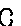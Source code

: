 % Schriftform G
% sekeletonHeight = 6
% skeletonWidth = 2
% radius = 1 (sekeletonWidth * .5)
% overshoot = .1
% arriveAngle = 0 / 90

% pair curvecut;

width = 6; % Width of the c-skeleton
height = 6; % Height of the c-skeleton

radius = width * (1/2); % Curveradius is half of the width of our char
% At 2 the overshoot is 0.1
% At 4.5 the overshoot is 0.15
% So increase = .02
% To make it match with DIN regulations we use an offset of .06
overshoot = width * 0.02 + 0.06; % Fixed, defined in standard

if radius > 1:
	cutangle = radius - 1 * 16.536; % 
else:
	cutangle = 0;
fi

% curvecut = dir radius;

curvecutx = cosd (cutangle) * radius - 1;
curvecuty = sind (cutangle) * radius;
% curvecut = [cutradius[0] * radius, cutradius[1] * radius];

linewidth = 10 * 1/14;

beginfig (1)

pickup pencircle scaled (linewidth)

draw 
(2 * radius - curvecutx, radius - overshoot + curvecuty) ..
(radius, -overshoot) ..
(0, radius - overshoot) ---
(0, height - radius + overshoot) ..
(radius, height + overshoot) ..
(2 * radius - curvecutx, height - radius + overshoot - curvecuty)
;

endfig
end

% Schriftform G
% sekeletonHeight = 6
% skeletonWidth = 4.5
% radius = 2.25 (sekeletonWidth * .5)
% overshoot = .15
% arriveAngle = ? (distance = .85)
